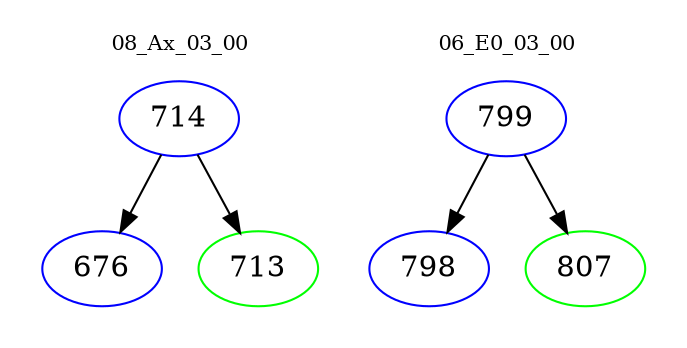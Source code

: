 digraph{
subgraph cluster_0 {
color = white
label = "08_Ax_03_00";
fontsize=10;
T0_714 [label="714", color="blue"]
T0_714 -> T0_676 [color="black"]
T0_676 [label="676", color="blue"]
T0_714 -> T0_713 [color="black"]
T0_713 [label="713", color="green"]
}
subgraph cluster_1 {
color = white
label = "06_E0_03_00";
fontsize=10;
T1_799 [label="799", color="blue"]
T1_799 -> T1_798 [color="black"]
T1_798 [label="798", color="blue"]
T1_799 -> T1_807 [color="black"]
T1_807 [label="807", color="green"]
}
}
